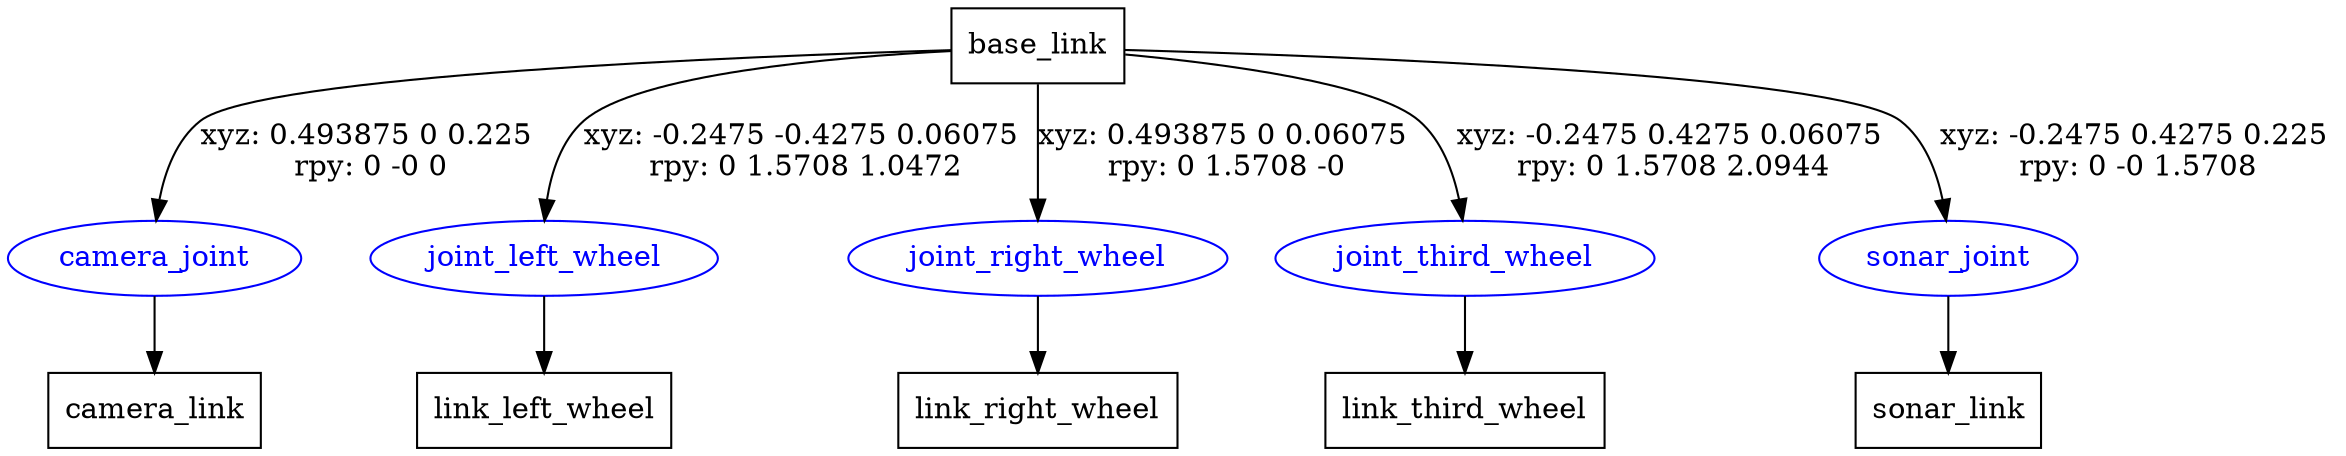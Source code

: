 digraph G {
node [shape=box];
"base_link" [label="base_link"];
"camera_link" [label="camera_link"];
"link_left_wheel" [label="link_left_wheel"];
"link_right_wheel" [label="link_right_wheel"];
"link_third_wheel" [label="link_third_wheel"];
"sonar_link" [label="sonar_link"];
node [shape=ellipse, color=blue, fontcolor=blue];
"base_link" -> "camera_joint" [label="xyz: 0.493875 0 0.225 \nrpy: 0 -0 0"]
"camera_joint" -> "camera_link"
"base_link" -> "joint_left_wheel" [label="xyz: -0.2475 -0.4275 0.06075 \nrpy: 0 1.5708 1.0472"]
"joint_left_wheel" -> "link_left_wheel"
"base_link" -> "joint_right_wheel" [label="xyz: 0.493875 0 0.06075 \nrpy: 0 1.5708 -0"]
"joint_right_wheel" -> "link_right_wheel"
"base_link" -> "joint_third_wheel" [label="xyz: -0.2475 0.4275 0.06075 \nrpy: 0 1.5708 2.0944"]
"joint_third_wheel" -> "link_third_wheel"
"base_link" -> "sonar_joint" [label="xyz: -0.2475 0.4275 0.225 \nrpy: 0 -0 1.5708"]
"sonar_joint" -> "sonar_link"
}
